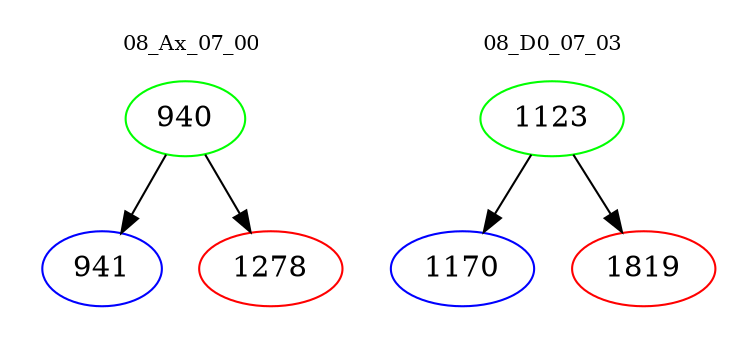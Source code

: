 digraph{
subgraph cluster_0 {
color = white
label = "08_Ax_07_00";
fontsize=10;
T0_940 [label="940", color="green"]
T0_940 -> T0_941 [color="black"]
T0_941 [label="941", color="blue"]
T0_940 -> T0_1278 [color="black"]
T0_1278 [label="1278", color="red"]
}
subgraph cluster_1 {
color = white
label = "08_D0_07_03";
fontsize=10;
T1_1123 [label="1123", color="green"]
T1_1123 -> T1_1170 [color="black"]
T1_1170 [label="1170", color="blue"]
T1_1123 -> T1_1819 [color="black"]
T1_1819 [label="1819", color="red"]
}
}
